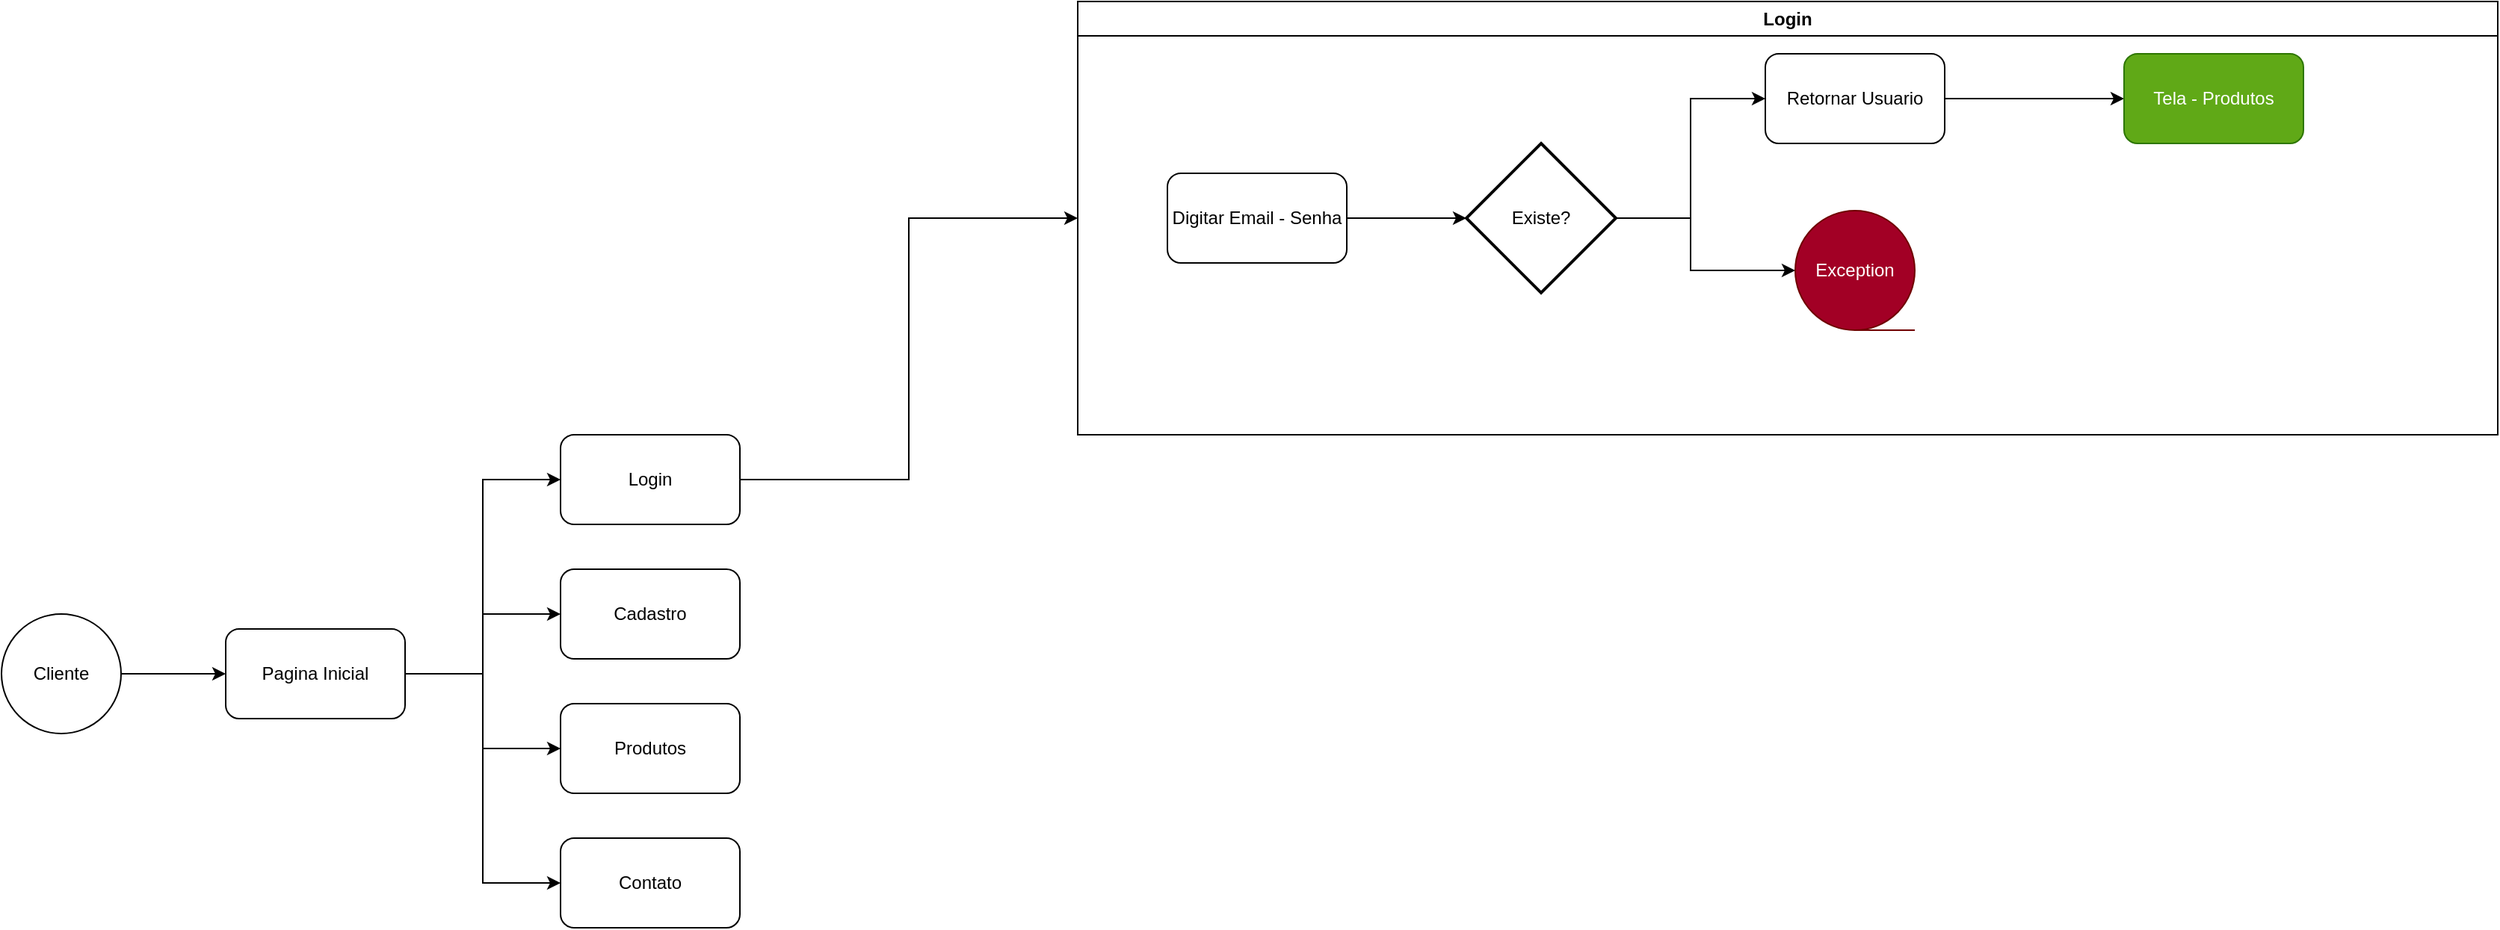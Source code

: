 <mxfile version="24.4.0" type="device">
  <diagram name="Página-1" id="lmNSGXQ-3PA4v3c2tyH4">
    <mxGraphModel dx="1941" dy="2018" grid="1" gridSize="10" guides="1" tooltips="1" connect="1" arrows="1" fold="1" page="1" pageScale="1" pageWidth="827" pageHeight="1169" math="0" shadow="0">
      <root>
        <mxCell id="0" />
        <mxCell id="1" parent="0" />
        <mxCell id="N5OtJJUOPGjb47U2G2bI-9" style="edgeStyle=orthogonalEdgeStyle;rounded=0;orthogonalLoop=1;jettySize=auto;html=1;entryX=0;entryY=0.5;entryDx=0;entryDy=0;" parent="1" source="N5OtJJUOPGjb47U2G2bI-1" target="N5OtJJUOPGjb47U2G2bI-5" edge="1">
          <mxGeometry relative="1" as="geometry" />
        </mxCell>
        <mxCell id="N5OtJJUOPGjb47U2G2bI-10" style="edgeStyle=orthogonalEdgeStyle;rounded=0;orthogonalLoop=1;jettySize=auto;html=1;" parent="1" source="N5OtJJUOPGjb47U2G2bI-1" target="N5OtJJUOPGjb47U2G2bI-6" edge="1">
          <mxGeometry relative="1" as="geometry" />
        </mxCell>
        <mxCell id="N5OtJJUOPGjb47U2G2bI-11" style="edgeStyle=orthogonalEdgeStyle;rounded=0;orthogonalLoop=1;jettySize=auto;html=1;" parent="1" source="N5OtJJUOPGjb47U2G2bI-1" target="N5OtJJUOPGjb47U2G2bI-7" edge="1">
          <mxGeometry relative="1" as="geometry" />
        </mxCell>
        <mxCell id="N5OtJJUOPGjb47U2G2bI-12" style="edgeStyle=orthogonalEdgeStyle;rounded=0;orthogonalLoop=1;jettySize=auto;html=1;entryX=0;entryY=0.5;entryDx=0;entryDy=0;" parent="1" source="N5OtJJUOPGjb47U2G2bI-1" target="N5OtJJUOPGjb47U2G2bI-8" edge="1">
          <mxGeometry relative="1" as="geometry" />
        </mxCell>
        <mxCell id="N5OtJJUOPGjb47U2G2bI-1" value="Pagina Inicial" style="rounded=1;whiteSpace=wrap;html=1;" parent="1" vertex="1">
          <mxGeometry x="130" y="190" width="120" height="60" as="geometry" />
        </mxCell>
        <mxCell id="N5OtJJUOPGjb47U2G2bI-4" style="edgeStyle=orthogonalEdgeStyle;rounded=0;orthogonalLoop=1;jettySize=auto;html=1;entryX=0;entryY=0.5;entryDx=0;entryDy=0;" parent="1" source="N5OtJJUOPGjb47U2G2bI-3" target="N5OtJJUOPGjb47U2G2bI-1" edge="1">
          <mxGeometry relative="1" as="geometry" />
        </mxCell>
        <mxCell id="N5OtJJUOPGjb47U2G2bI-3" value="Cliente" style="ellipse;whiteSpace=wrap;html=1;aspect=fixed;" parent="1" vertex="1">
          <mxGeometry x="-20" y="180" width="80" height="80" as="geometry" />
        </mxCell>
        <mxCell id="N5OtJJUOPGjb47U2G2bI-14" style="edgeStyle=orthogonalEdgeStyle;rounded=0;orthogonalLoop=1;jettySize=auto;html=1;entryX=0;entryY=0.5;entryDx=0;entryDy=0;" parent="1" source="N5OtJJUOPGjb47U2G2bI-5" target="N5OtJJUOPGjb47U2G2bI-13" edge="1">
          <mxGeometry relative="1" as="geometry" />
        </mxCell>
        <mxCell id="N5OtJJUOPGjb47U2G2bI-5" value="Login" style="rounded=1;whiteSpace=wrap;html=1;" parent="1" vertex="1">
          <mxGeometry x="354" y="60" width="120" height="60" as="geometry" />
        </mxCell>
        <mxCell id="N5OtJJUOPGjb47U2G2bI-6" value="Cadastro" style="rounded=1;whiteSpace=wrap;html=1;" parent="1" vertex="1">
          <mxGeometry x="354" y="150" width="120" height="60" as="geometry" />
        </mxCell>
        <mxCell id="N5OtJJUOPGjb47U2G2bI-7" value="Produtos" style="rounded=1;whiteSpace=wrap;html=1;" parent="1" vertex="1">
          <mxGeometry x="354" y="240" width="120" height="60" as="geometry" />
        </mxCell>
        <mxCell id="N5OtJJUOPGjb47U2G2bI-8" value="Contato" style="rounded=1;whiteSpace=wrap;html=1;" parent="1" vertex="1">
          <mxGeometry x="354" y="330" width="120" height="60" as="geometry" />
        </mxCell>
        <mxCell id="N5OtJJUOPGjb47U2G2bI-13" value="Login" style="swimlane;whiteSpace=wrap;html=1;" parent="1" vertex="1">
          <mxGeometry x="700" y="-230" width="950" height="290" as="geometry" />
        </mxCell>
        <mxCell id="N5OtJJUOPGjb47U2G2bI-18" style="edgeStyle=orthogonalEdgeStyle;rounded=0;orthogonalLoop=1;jettySize=auto;html=1;" parent="N5OtJJUOPGjb47U2G2bI-13" source="N5OtJJUOPGjb47U2G2bI-17" edge="1">
          <mxGeometry relative="1" as="geometry">
            <mxPoint x="260" y="145" as="targetPoint" />
          </mxGeometry>
        </mxCell>
        <mxCell id="N5OtJJUOPGjb47U2G2bI-17" value="Digitar Email - Senha" style="rounded=1;whiteSpace=wrap;html=1;" parent="N5OtJJUOPGjb47U2G2bI-13" vertex="1">
          <mxGeometry x="60" y="115" width="120" height="60" as="geometry" />
        </mxCell>
        <mxCell id="N5OtJJUOPGjb47U2G2bI-21" style="edgeStyle=orthogonalEdgeStyle;rounded=0;orthogonalLoop=1;jettySize=auto;html=1;entryX=0;entryY=0.5;entryDx=0;entryDy=0;" parent="N5OtJJUOPGjb47U2G2bI-13" source="N5OtJJUOPGjb47U2G2bI-20" target="N5OtJJUOPGjb47U2G2bI-22" edge="1">
          <mxGeometry relative="1" as="geometry">
            <mxPoint x="450" y="70" as="targetPoint" />
          </mxGeometry>
        </mxCell>
        <mxCell id="N5OtJJUOPGjb47U2G2bI-25" style="edgeStyle=orthogonalEdgeStyle;rounded=0;orthogonalLoop=1;jettySize=auto;html=1;" parent="N5OtJJUOPGjb47U2G2bI-13" source="N5OtJJUOPGjb47U2G2bI-20" target="N5OtJJUOPGjb47U2G2bI-24" edge="1">
          <mxGeometry relative="1" as="geometry">
            <Array as="points">
              <mxPoint x="410" y="145" />
              <mxPoint x="410" y="180" />
            </Array>
          </mxGeometry>
        </mxCell>
        <mxCell id="N5OtJJUOPGjb47U2G2bI-20" value="Existe?" style="strokeWidth=2;html=1;shape=mxgraph.flowchart.decision;whiteSpace=wrap;" parent="N5OtJJUOPGjb47U2G2bI-13" vertex="1">
          <mxGeometry x="260" y="95" width="100" height="100" as="geometry" />
        </mxCell>
        <mxCell id="N5OtJJUOPGjb47U2G2bI-26" style="edgeStyle=orthogonalEdgeStyle;rounded=0;orthogonalLoop=1;jettySize=auto;html=1;" parent="N5OtJJUOPGjb47U2G2bI-13" source="N5OtJJUOPGjb47U2G2bI-22" edge="1">
          <mxGeometry relative="1" as="geometry">
            <mxPoint x="700" y="65" as="targetPoint" />
          </mxGeometry>
        </mxCell>
        <mxCell id="N5OtJJUOPGjb47U2G2bI-22" value="Retornar Usuario" style="rounded=1;whiteSpace=wrap;html=1;" parent="N5OtJJUOPGjb47U2G2bI-13" vertex="1">
          <mxGeometry x="460" y="35" width="120" height="60" as="geometry" />
        </mxCell>
        <mxCell id="N5OtJJUOPGjb47U2G2bI-24" value="Exception" style="shape=tapeData;whiteSpace=wrap;html=1;perimeter=ellipsePerimeter;fillColor=#a20025;fontColor=#ffffff;strokeColor=#6F0000;" parent="N5OtJJUOPGjb47U2G2bI-13" vertex="1">
          <mxGeometry x="480" y="140" width="80" height="80" as="geometry" />
        </mxCell>
        <mxCell id="N5OtJJUOPGjb47U2G2bI-27" value="Tela - Produtos" style="rounded=1;whiteSpace=wrap;html=1;fillColor=#60a917;fontColor=#ffffff;strokeColor=#2D7600;" parent="N5OtJJUOPGjb47U2G2bI-13" vertex="1">
          <mxGeometry x="700" y="35" width="120" height="60" as="geometry" />
        </mxCell>
      </root>
    </mxGraphModel>
  </diagram>
</mxfile>
